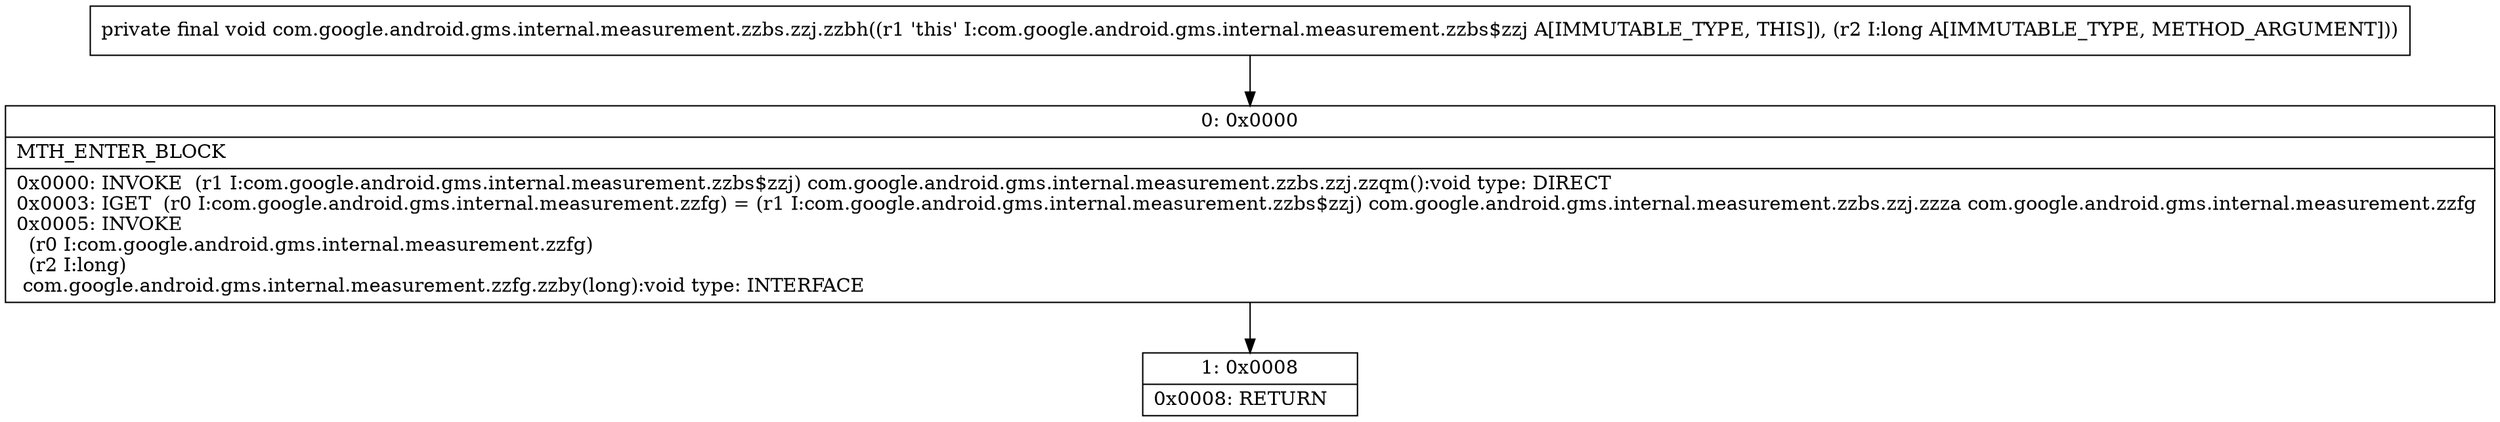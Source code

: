 digraph "CFG forcom.google.android.gms.internal.measurement.zzbs.zzj.zzbh(J)V" {
Node_0 [shape=record,label="{0\:\ 0x0000|MTH_ENTER_BLOCK\l|0x0000: INVOKE  (r1 I:com.google.android.gms.internal.measurement.zzbs$zzj) com.google.android.gms.internal.measurement.zzbs.zzj.zzqm():void type: DIRECT \l0x0003: IGET  (r0 I:com.google.android.gms.internal.measurement.zzfg) = (r1 I:com.google.android.gms.internal.measurement.zzbs$zzj) com.google.android.gms.internal.measurement.zzbs.zzj.zzza com.google.android.gms.internal.measurement.zzfg \l0x0005: INVOKE  \l  (r0 I:com.google.android.gms.internal.measurement.zzfg)\l  (r2 I:long)\l com.google.android.gms.internal.measurement.zzfg.zzby(long):void type: INTERFACE \l}"];
Node_1 [shape=record,label="{1\:\ 0x0008|0x0008: RETURN   \l}"];
MethodNode[shape=record,label="{private final void com.google.android.gms.internal.measurement.zzbs.zzj.zzbh((r1 'this' I:com.google.android.gms.internal.measurement.zzbs$zzj A[IMMUTABLE_TYPE, THIS]), (r2 I:long A[IMMUTABLE_TYPE, METHOD_ARGUMENT])) }"];
MethodNode -> Node_0;
Node_0 -> Node_1;
}

